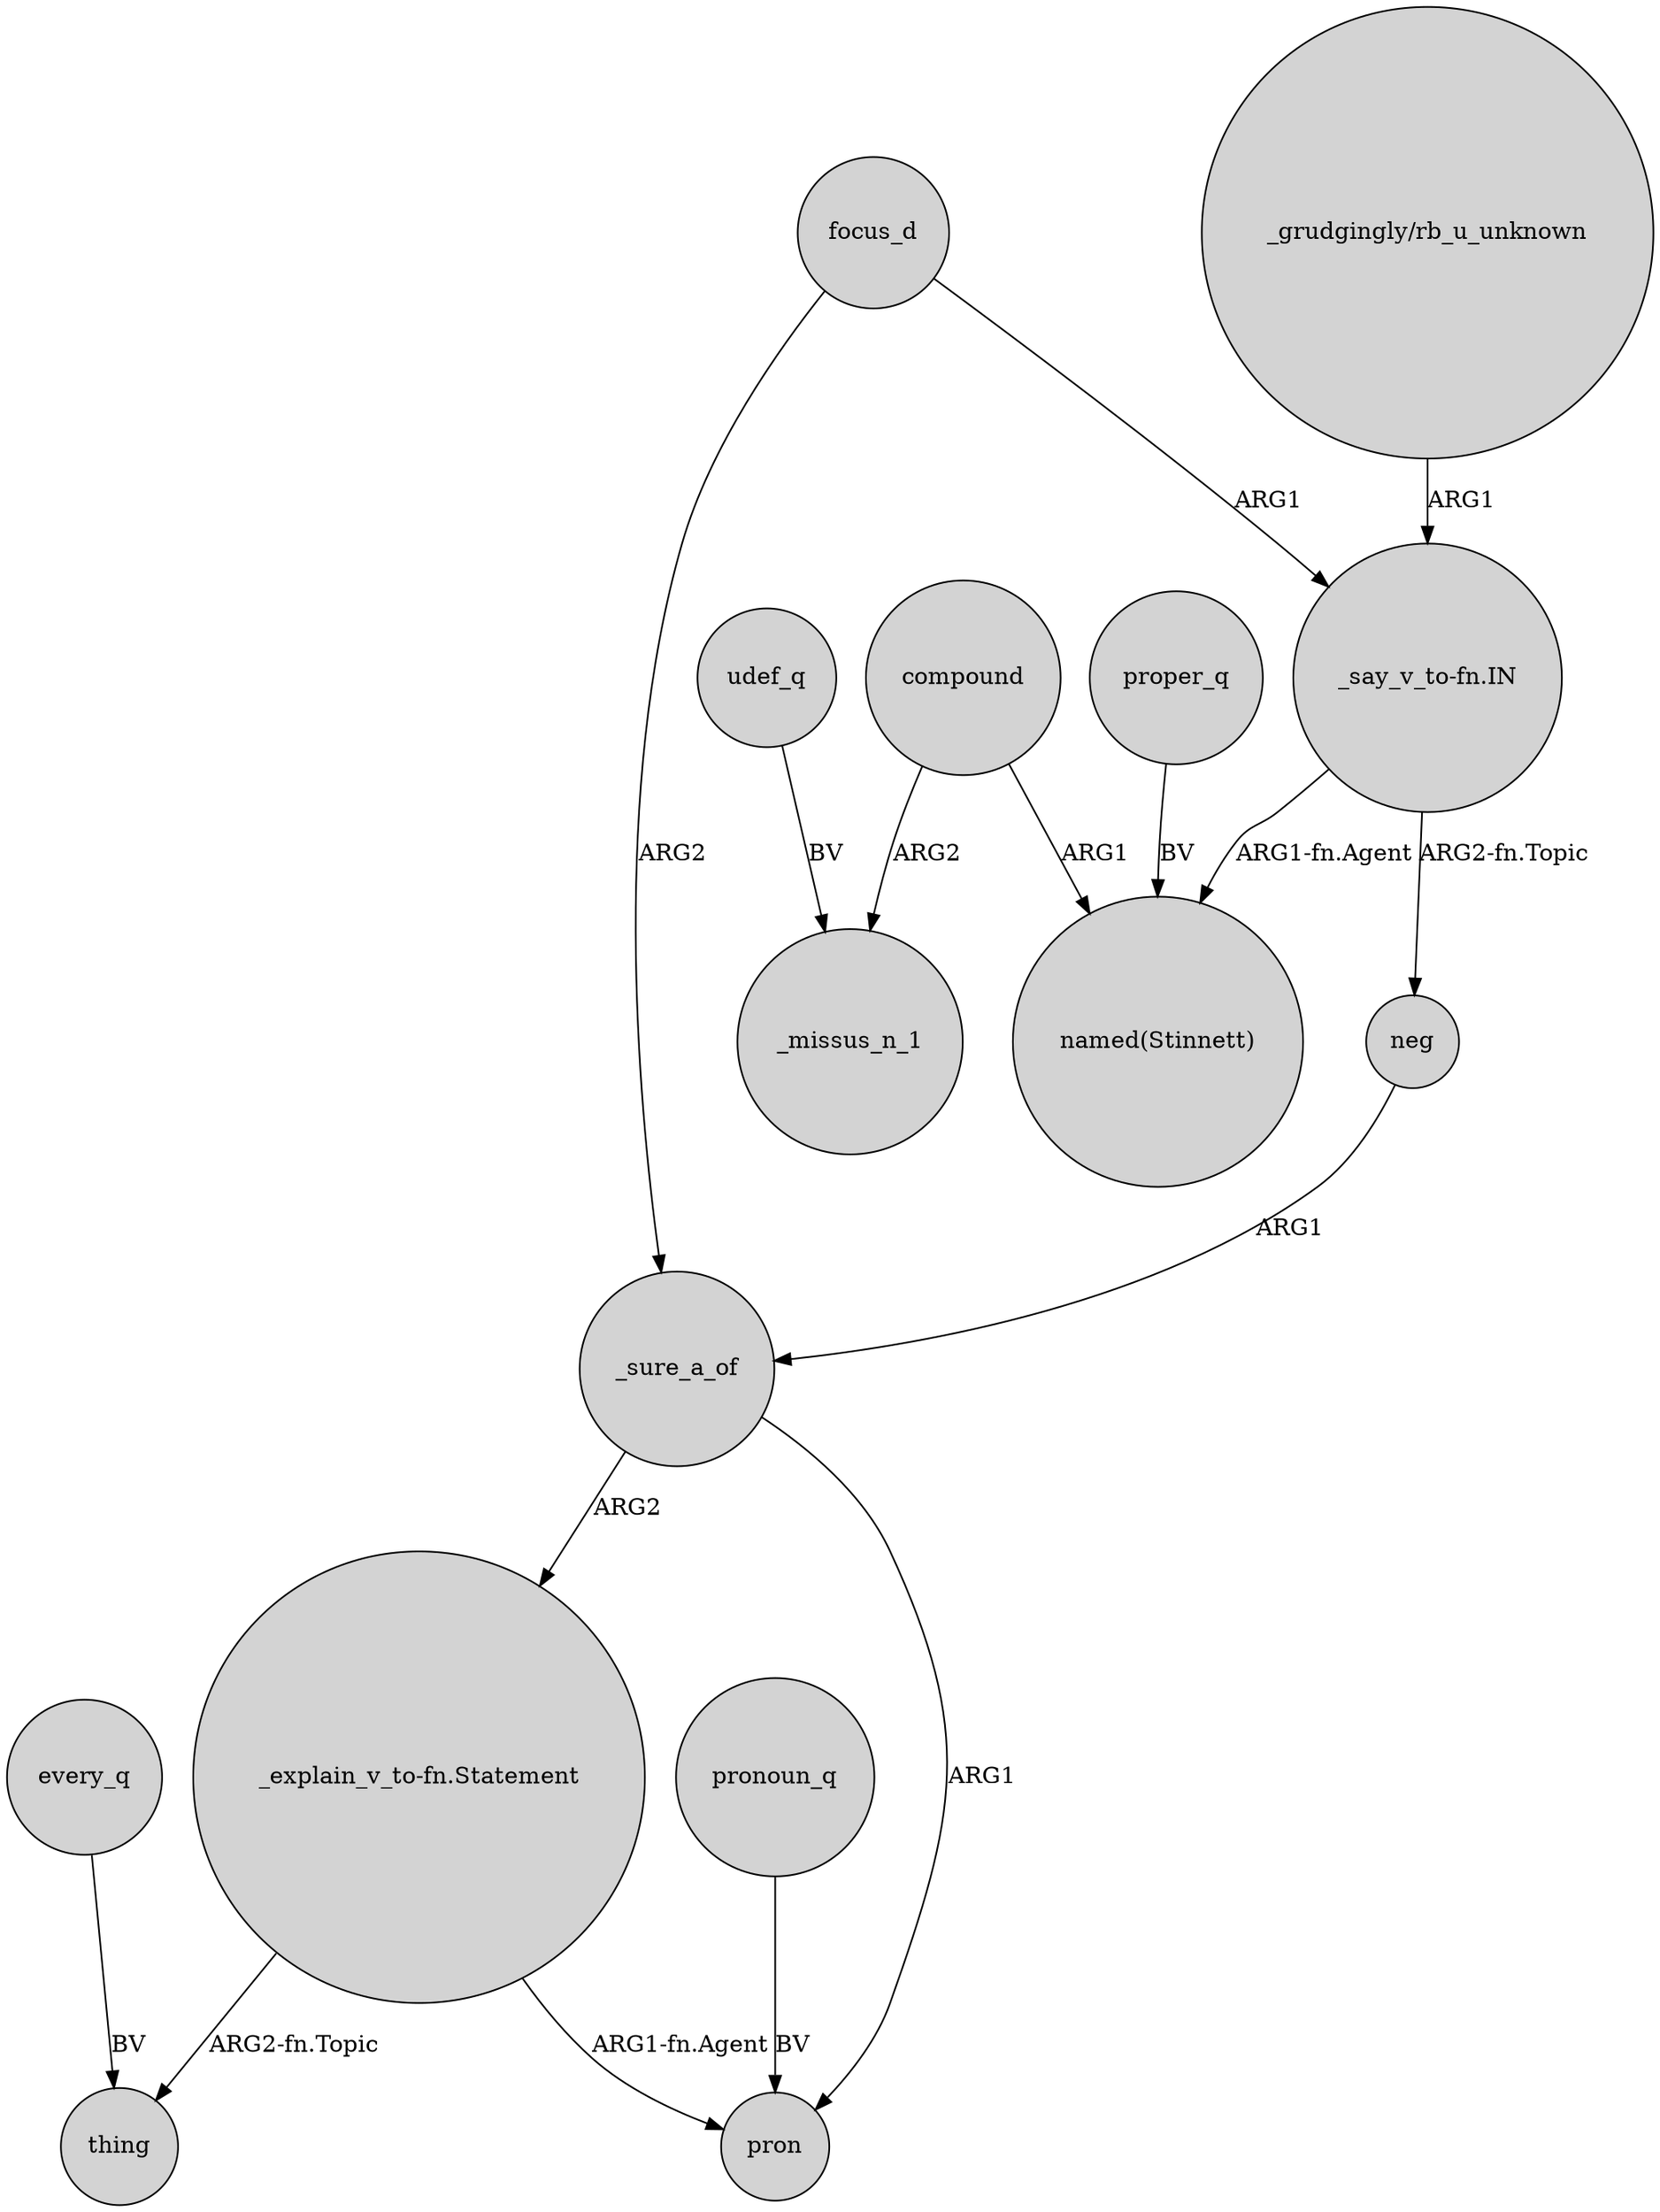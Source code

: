 digraph {
	node [shape=circle style=filled]
	compound -> _missus_n_1 [label=ARG2]
	"_say_v_to-fn.IN" -> neg [label="ARG2-fn.Topic"]
	proper_q -> "named(Stinnett)" [label=BV]
	focus_d -> _sure_a_of [label=ARG2]
	"_explain_v_to-fn.Statement" -> thing [label="ARG2-fn.Topic"]
	"_say_v_to-fn.IN" -> "named(Stinnett)" [label="ARG1-fn.Agent"]
	"_explain_v_to-fn.Statement" -> pron [label="ARG1-fn.Agent"]
	_sure_a_of -> pron [label=ARG1]
	udef_q -> _missus_n_1 [label=BV]
	"_grudgingly/rb_u_unknown" -> "_say_v_to-fn.IN" [label=ARG1]
	focus_d -> "_say_v_to-fn.IN" [label=ARG1]
	every_q -> thing [label=BV]
	compound -> "named(Stinnett)" [label=ARG1]
	_sure_a_of -> "_explain_v_to-fn.Statement" [label=ARG2]
	neg -> _sure_a_of [label=ARG1]
	pronoun_q -> pron [label=BV]
}
